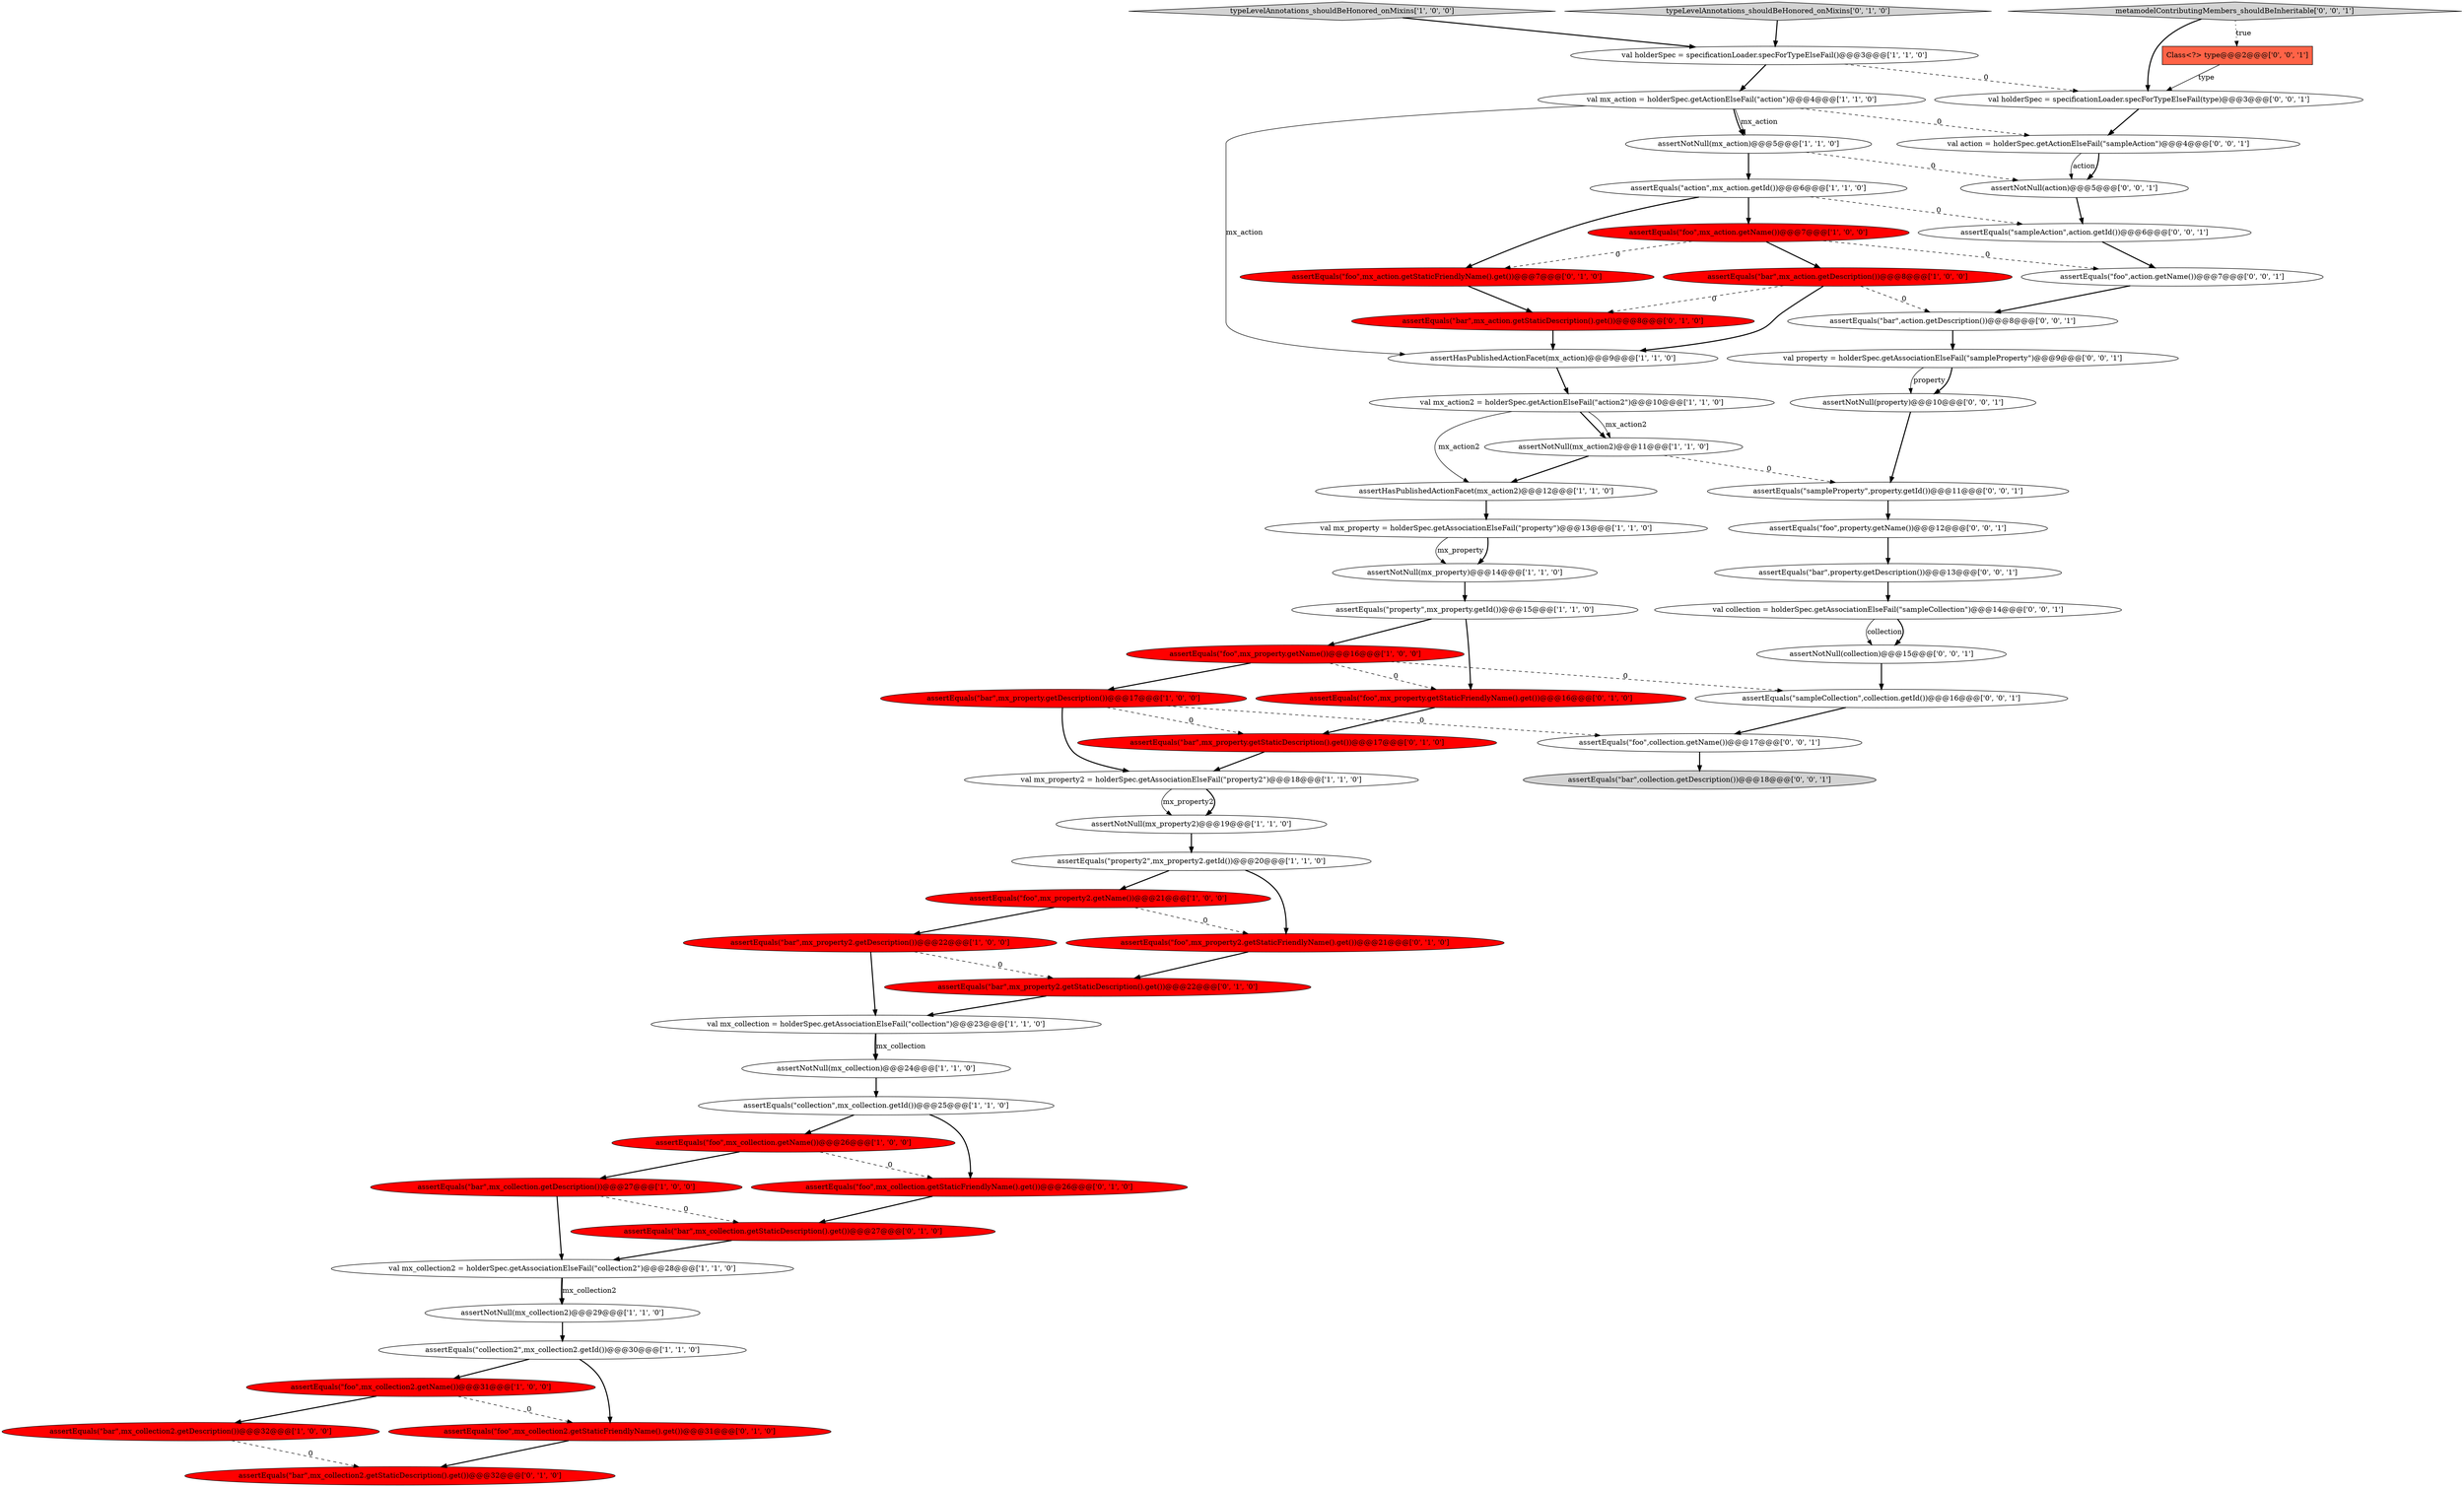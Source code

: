 digraph {
24 [style = filled, label = "assertEquals(\"foo\",mx_collection2.getName())@@@31@@@['1', '0', '0']", fillcolor = red, shape = ellipse image = "AAA1AAABBB1BBB"];
2 [style = filled, label = "val mx_property = holderSpec.getAssociationElseFail(\"property\")@@@13@@@['1', '1', '0']", fillcolor = white, shape = ellipse image = "AAA0AAABBB1BBB"];
41 [style = filled, label = "assertEquals(\"bar\",mx_collection.getStaticDescription().get())@@@27@@@['0', '1', '0']", fillcolor = red, shape = ellipse image = "AAA1AAABBB2BBB"];
35 [style = filled, label = "assertEquals(\"foo\",mx_property.getStaticFriendlyName().get())@@@16@@@['0', '1', '0']", fillcolor = red, shape = ellipse image = "AAA1AAABBB2BBB"];
8 [style = filled, label = "assertEquals(\"bar\",mx_collection.getDescription())@@@27@@@['1', '0', '0']", fillcolor = red, shape = ellipse image = "AAA1AAABBB1BBB"];
1 [style = filled, label = "assertNotNull(mx_collection2)@@@29@@@['1', '1', '0']", fillcolor = white, shape = ellipse image = "AAA0AAABBB1BBB"];
48 [style = filled, label = "val property = holderSpec.getAssociationElseFail(\"sampleProperty\")@@@9@@@['0', '0', '1']", fillcolor = white, shape = ellipse image = "AAA0AAABBB3BBB"];
7 [style = filled, label = "assertEquals(\"collection\",mx_collection.getId())@@@25@@@['1', '1', '0']", fillcolor = white, shape = ellipse image = "AAA0AAABBB1BBB"];
20 [style = filled, label = "assertEquals(\"bar\",mx_collection2.getDescription())@@@32@@@['1', '0', '0']", fillcolor = red, shape = ellipse image = "AAA1AAABBB1BBB"];
57 [style = filled, label = "val collection = holderSpec.getAssociationElseFail(\"sampleCollection\")@@@14@@@['0', '0', '1']", fillcolor = white, shape = ellipse image = "AAA0AAABBB3BBB"];
18 [style = filled, label = "assertHasPublishedActionFacet(mx_action2)@@@12@@@['1', '1', '0']", fillcolor = white, shape = ellipse image = "AAA0AAABBB1BBB"];
21 [style = filled, label = "assertEquals(\"property2\",mx_property2.getId())@@@20@@@['1', '1', '0']", fillcolor = white, shape = ellipse image = "AAA0AAABBB1BBB"];
17 [style = filled, label = "assertEquals(\"foo\",mx_property2.getName())@@@21@@@['1', '0', '0']", fillcolor = red, shape = ellipse image = "AAA1AAABBB1BBB"];
9 [style = filled, label = "typeLevelAnnotations_shouldBeHonored_onMixins['1', '0', '0']", fillcolor = lightgray, shape = diamond image = "AAA0AAABBB1BBB"];
42 [style = filled, label = "assertEquals(\"sampleAction\",action.getId())@@@6@@@['0', '0', '1']", fillcolor = white, shape = ellipse image = "AAA0AAABBB3BBB"];
29 [style = filled, label = "assertEquals(\"collection2\",mx_collection2.getId())@@@30@@@['1', '1', '0']", fillcolor = white, shape = ellipse image = "AAA0AAABBB1BBB"];
12 [style = filled, label = "val mx_property2 = holderSpec.getAssociationElseFail(\"property2\")@@@18@@@['1', '1', '0']", fillcolor = white, shape = ellipse image = "AAA0AAABBB1BBB"];
33 [style = filled, label = "assertEquals(\"bar\",mx_action.getStaticDescription().get())@@@8@@@['0', '1', '0']", fillcolor = red, shape = ellipse image = "AAA1AAABBB2BBB"];
37 [style = filled, label = "assertEquals(\"bar\",mx_property.getStaticDescription().get())@@@17@@@['0', '1', '0']", fillcolor = red, shape = ellipse image = "AAA1AAABBB2BBB"];
38 [style = filled, label = "assertEquals(\"foo\",mx_collection2.getStaticFriendlyName().get())@@@31@@@['0', '1', '0']", fillcolor = red, shape = ellipse image = "AAA1AAABBB2BBB"];
58 [style = filled, label = "metamodelContributingMembers_shouldBeInheritable['0', '0', '1']", fillcolor = lightgray, shape = diamond image = "AAA0AAABBB3BBB"];
4 [style = filled, label = "assertEquals(\"bar\",mx_property.getDescription())@@@17@@@['1', '0', '0']", fillcolor = red, shape = ellipse image = "AAA1AAABBB1BBB"];
27 [style = filled, label = "assertEquals(\"action\",mx_action.getId())@@@6@@@['1', '1', '0']", fillcolor = white, shape = ellipse image = "AAA0AAABBB1BBB"];
44 [style = filled, label = "assertEquals(\"foo\",collection.getName())@@@17@@@['0', '0', '1']", fillcolor = white, shape = ellipse image = "AAA0AAABBB3BBB"];
13 [style = filled, label = "val mx_action2 = holderSpec.getActionElseFail(\"action2\")@@@10@@@['1', '1', '0']", fillcolor = white, shape = ellipse image = "AAA0AAABBB1BBB"];
6 [style = filled, label = "assertNotNull(mx_action)@@@5@@@['1', '1', '0']", fillcolor = white, shape = ellipse image = "AAA0AAABBB1BBB"];
34 [style = filled, label = "assertEquals(\"bar\",mx_property2.getStaticDescription().get())@@@22@@@['0', '1', '0']", fillcolor = red, shape = ellipse image = "AAA1AAABBB2BBB"];
3 [style = filled, label = "assertEquals(\"foo\",mx_action.getName())@@@7@@@['1', '0', '0']", fillcolor = red, shape = ellipse image = "AAA1AAABBB1BBB"];
47 [style = filled, label = "assertEquals(\"foo\",action.getName())@@@7@@@['0', '0', '1']", fillcolor = white, shape = ellipse image = "AAA0AAABBB3BBB"];
43 [style = filled, label = "assertEquals(\"bar\",action.getDescription())@@@8@@@['0', '0', '1']", fillcolor = white, shape = ellipse image = "AAA0AAABBB3BBB"];
55 [style = filled, label = "Class<?> type@@@2@@@['0', '0', '1']", fillcolor = tomato, shape = box image = "AAA0AAABBB3BBB"];
45 [style = filled, label = "val action = holderSpec.getActionElseFail(\"sampleAction\")@@@4@@@['0', '0', '1']", fillcolor = white, shape = ellipse image = "AAA0AAABBB3BBB"];
0 [style = filled, label = "assertNotNull(mx_property2)@@@19@@@['1', '1', '0']", fillcolor = white, shape = ellipse image = "AAA0AAABBB1BBB"];
5 [style = filled, label = "val holderSpec = specificationLoader.specForTypeElseFail()@@@3@@@['1', '1', '0']", fillcolor = white, shape = ellipse image = "AAA0AAABBB1BBB"];
14 [style = filled, label = "assertEquals(\"foo\",mx_property.getName())@@@16@@@['1', '0', '0']", fillcolor = red, shape = ellipse image = "AAA1AAABBB1BBB"];
16 [style = filled, label = "val mx_action = holderSpec.getActionElseFail(\"action\")@@@4@@@['1', '1', '0']", fillcolor = white, shape = ellipse image = "AAA0AAABBB1BBB"];
25 [style = filled, label = "val mx_collection = holderSpec.getAssociationElseFail(\"collection\")@@@23@@@['1', '1', '0']", fillcolor = white, shape = ellipse image = "AAA0AAABBB1BBB"];
49 [style = filled, label = "assertNotNull(collection)@@@15@@@['0', '0', '1']", fillcolor = white, shape = ellipse image = "AAA0AAABBB3BBB"];
36 [style = filled, label = "assertEquals(\"bar\",mx_collection2.getStaticDescription().get())@@@32@@@['0', '1', '0']", fillcolor = red, shape = ellipse image = "AAA1AAABBB2BBB"];
54 [style = filled, label = "assertEquals(\"sampleCollection\",collection.getId())@@@16@@@['0', '0', '1']", fillcolor = white, shape = ellipse image = "AAA0AAABBB3BBB"];
30 [style = filled, label = "assertEquals(\"foo\",mx_collection.getName())@@@26@@@['1', '0', '0']", fillcolor = red, shape = ellipse image = "AAA1AAABBB1BBB"];
40 [style = filled, label = "assertEquals(\"foo\",mx_action.getStaticFriendlyName().get())@@@7@@@['0', '1', '0']", fillcolor = red, shape = ellipse image = "AAA1AAABBB2BBB"];
11 [style = filled, label = "assertHasPublishedActionFacet(mx_action)@@@9@@@['1', '1', '0']", fillcolor = white, shape = ellipse image = "AAA0AAABBB1BBB"];
26 [style = filled, label = "assertEquals(\"bar\",mx_property2.getDescription())@@@22@@@['1', '0', '0']", fillcolor = red, shape = ellipse image = "AAA1AAABBB1BBB"];
19 [style = filled, label = "val mx_collection2 = holderSpec.getAssociationElseFail(\"collection2\")@@@28@@@['1', '1', '0']", fillcolor = white, shape = ellipse image = "AAA0AAABBB1BBB"];
56 [style = filled, label = "assertEquals(\"sampleProperty\",property.getId())@@@11@@@['0', '0', '1']", fillcolor = white, shape = ellipse image = "AAA0AAABBB3BBB"];
15 [style = filled, label = "assertNotNull(mx_collection)@@@24@@@['1', '1', '0']", fillcolor = white, shape = ellipse image = "AAA0AAABBB1BBB"];
23 [style = filled, label = "assertNotNull(mx_action2)@@@11@@@['1', '1', '0']", fillcolor = white, shape = ellipse image = "AAA0AAABBB1BBB"];
51 [style = filled, label = "assertNotNull(property)@@@10@@@['0', '0', '1']", fillcolor = white, shape = ellipse image = "AAA0AAABBB3BBB"];
52 [style = filled, label = "assertNotNull(action)@@@5@@@['0', '0', '1']", fillcolor = white, shape = ellipse image = "AAA0AAABBB3BBB"];
31 [style = filled, label = "assertEquals(\"foo\",mx_property2.getStaticFriendlyName().get())@@@21@@@['0', '1', '0']", fillcolor = red, shape = ellipse image = "AAA1AAABBB2BBB"];
10 [style = filled, label = "assertNotNull(mx_property)@@@14@@@['1', '1', '0']", fillcolor = white, shape = ellipse image = "AAA0AAABBB1BBB"];
53 [style = filled, label = "assertEquals(\"bar\",collection.getDescription())@@@18@@@['0', '0', '1']", fillcolor = lightgray, shape = ellipse image = "AAA0AAABBB3BBB"];
22 [style = filled, label = "assertEquals(\"bar\",mx_action.getDescription())@@@8@@@['1', '0', '0']", fillcolor = red, shape = ellipse image = "AAA1AAABBB1BBB"];
32 [style = filled, label = "typeLevelAnnotations_shouldBeHonored_onMixins['0', '1', '0']", fillcolor = lightgray, shape = diamond image = "AAA0AAABBB2BBB"];
50 [style = filled, label = "val holderSpec = specificationLoader.specForTypeElseFail(type)@@@3@@@['0', '0', '1']", fillcolor = white, shape = ellipse image = "AAA0AAABBB3BBB"];
39 [style = filled, label = "assertEquals(\"foo\",mx_collection.getStaticFriendlyName().get())@@@26@@@['0', '1', '0']", fillcolor = red, shape = ellipse image = "AAA1AAABBB2BBB"];
59 [style = filled, label = "assertEquals(\"foo\",property.getName())@@@12@@@['0', '0', '1']", fillcolor = white, shape = ellipse image = "AAA0AAABBB3BBB"];
46 [style = filled, label = "assertEquals(\"bar\",property.getDescription())@@@13@@@['0', '0', '1']", fillcolor = white, shape = ellipse image = "AAA0AAABBB3BBB"];
28 [style = filled, label = "assertEquals(\"property\",mx_property.getId())@@@15@@@['1', '1', '0']", fillcolor = white, shape = ellipse image = "AAA0AAABBB1BBB"];
58->50 [style = bold, label=""];
3->40 [style = dashed, label="0"];
41->19 [style = bold, label=""];
7->30 [style = bold, label=""];
45->52 [style = solid, label="action"];
48->51 [style = solid, label="property"];
44->53 [style = bold, label=""];
28->14 [style = bold, label=""];
19->1 [style = bold, label=""];
33->11 [style = bold, label=""];
48->51 [style = bold, label=""];
21->31 [style = bold, label=""];
35->37 [style = bold, label=""];
11->13 [style = bold, label=""];
50->45 [style = bold, label=""];
25->15 [style = bold, label=""];
9->5 [style = bold, label=""];
57->49 [style = solid, label="collection"];
30->8 [style = bold, label=""];
22->43 [style = dashed, label="0"];
16->6 [style = bold, label=""];
47->43 [style = bold, label=""];
13->18 [style = solid, label="mx_action2"];
0->21 [style = bold, label=""];
24->20 [style = bold, label=""];
28->35 [style = bold, label=""];
52->42 [style = bold, label=""];
54->44 [style = bold, label=""];
16->45 [style = dashed, label="0"];
39->41 [style = bold, label=""];
14->35 [style = dashed, label="0"];
29->38 [style = bold, label=""];
58->55 [style = dotted, label="true"];
45->52 [style = bold, label=""];
49->54 [style = bold, label=""];
22->11 [style = bold, label=""];
4->44 [style = dashed, label="0"];
59->46 [style = bold, label=""];
14->4 [style = bold, label=""];
22->33 [style = dashed, label="0"];
42->47 [style = bold, label=""];
23->56 [style = dashed, label="0"];
2->10 [style = bold, label=""];
8->41 [style = dashed, label="0"];
27->42 [style = dashed, label="0"];
37->12 [style = bold, label=""];
31->34 [style = bold, label=""];
6->52 [style = dashed, label="0"];
5->16 [style = bold, label=""];
6->27 [style = bold, label=""];
40->33 [style = bold, label=""];
12->0 [style = solid, label="mx_property2"];
7->39 [style = bold, label=""];
19->1 [style = solid, label="mx_collection2"];
25->15 [style = solid, label="mx_collection"];
4->12 [style = bold, label=""];
14->54 [style = dashed, label="0"];
2->10 [style = solid, label="mx_property"];
1->29 [style = bold, label=""];
4->37 [style = dashed, label="0"];
26->34 [style = dashed, label="0"];
46->57 [style = bold, label=""];
56->59 [style = bold, label=""];
23->18 [style = bold, label=""];
32->5 [style = bold, label=""];
5->50 [style = dashed, label="0"];
17->26 [style = bold, label=""];
34->25 [style = bold, label=""];
10->28 [style = bold, label=""];
30->39 [style = dashed, label="0"];
15->7 [style = bold, label=""];
55->50 [style = solid, label="type"];
8->19 [style = bold, label=""];
16->6 [style = solid, label="mx_action"];
26->25 [style = bold, label=""];
43->48 [style = bold, label=""];
27->3 [style = bold, label=""];
51->56 [style = bold, label=""];
38->36 [style = bold, label=""];
18->2 [style = bold, label=""];
17->31 [style = dashed, label="0"];
3->22 [style = bold, label=""];
12->0 [style = bold, label=""];
20->36 [style = dashed, label="0"];
13->23 [style = bold, label=""];
16->11 [style = solid, label="mx_action"];
57->49 [style = bold, label=""];
27->40 [style = bold, label=""];
29->24 [style = bold, label=""];
21->17 [style = bold, label=""];
24->38 [style = dashed, label="0"];
13->23 [style = solid, label="mx_action2"];
3->47 [style = dashed, label="0"];
}
